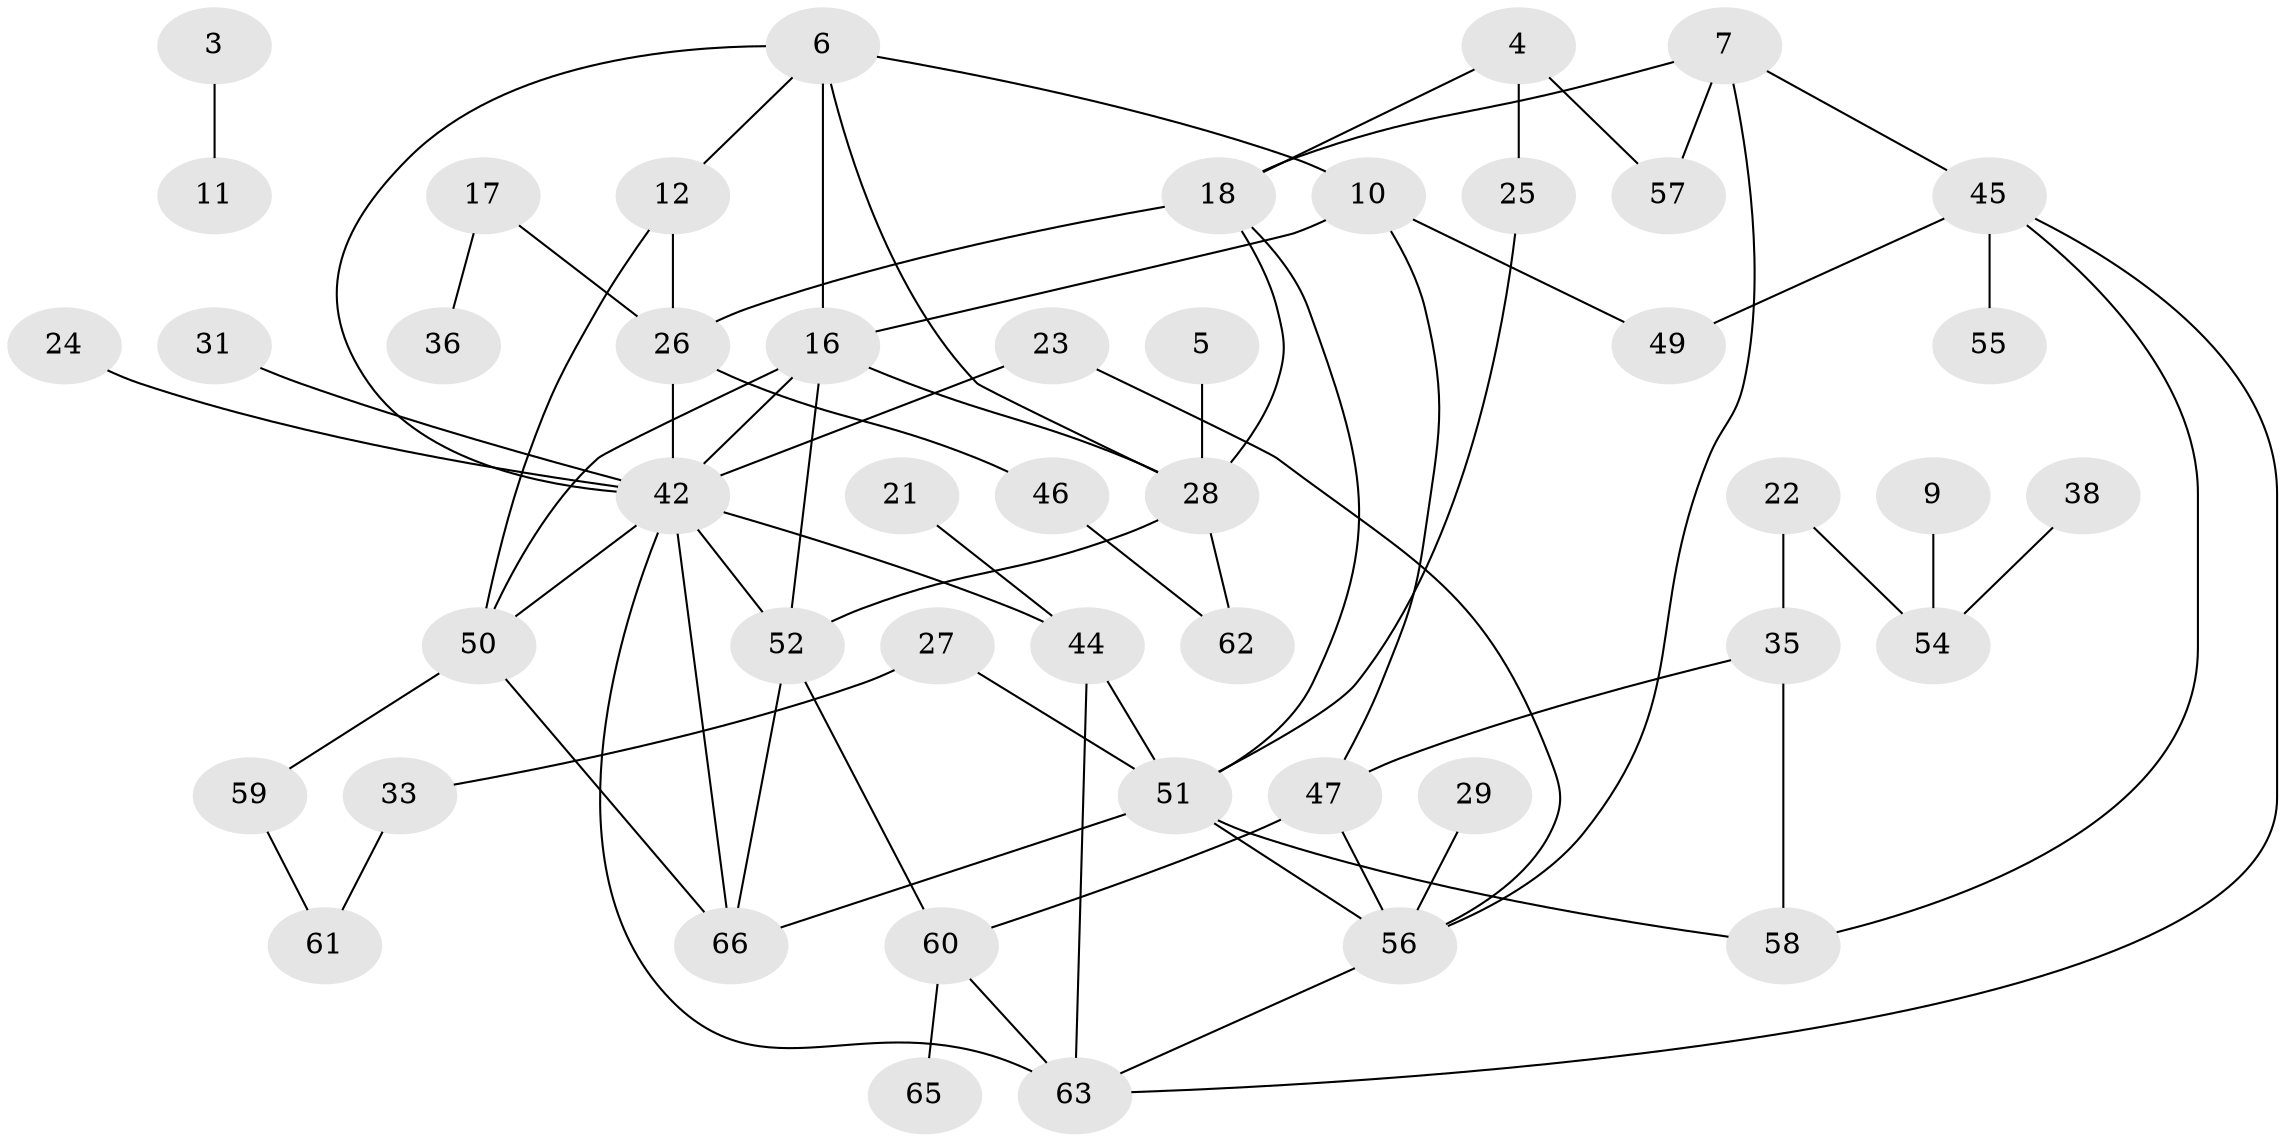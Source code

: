 // original degree distribution, {1: 0.22900763358778625, 2: 0.2900763358778626, 0: 0.1297709923664122, 3: 0.21374045801526717, 5: 0.030534351145038167, 4: 0.06870229007633588, 6: 0.030534351145038167, 8: 0.007633587786259542}
// Generated by graph-tools (version 1.1) at 2025/25/03/09/25 03:25:15]
// undirected, 47 vertices, 73 edges
graph export_dot {
graph [start="1"]
  node [color=gray90,style=filled];
  3;
  4;
  5;
  6;
  7;
  9;
  10;
  11;
  12;
  16;
  17;
  18;
  21;
  22;
  23;
  24;
  25;
  26;
  27;
  28;
  29;
  31;
  33;
  35;
  36;
  38;
  42;
  44;
  45;
  46;
  47;
  49;
  50;
  51;
  52;
  54;
  55;
  56;
  57;
  58;
  59;
  60;
  61;
  62;
  63;
  65;
  66;
  3 -- 11 [weight=1.0];
  4 -- 18 [weight=1.0];
  4 -- 25 [weight=1.0];
  4 -- 57 [weight=1.0];
  5 -- 28 [weight=1.0];
  6 -- 10 [weight=1.0];
  6 -- 12 [weight=1.0];
  6 -- 16 [weight=1.0];
  6 -- 28 [weight=1.0];
  6 -- 42 [weight=1.0];
  7 -- 18 [weight=1.0];
  7 -- 45 [weight=1.0];
  7 -- 56 [weight=1.0];
  7 -- 57 [weight=1.0];
  9 -- 54 [weight=1.0];
  10 -- 16 [weight=1.0];
  10 -- 47 [weight=1.0];
  10 -- 49 [weight=1.0];
  12 -- 26 [weight=1.0];
  12 -- 50 [weight=1.0];
  16 -- 28 [weight=1.0];
  16 -- 42 [weight=1.0];
  16 -- 50 [weight=1.0];
  16 -- 52 [weight=1.0];
  17 -- 26 [weight=1.0];
  17 -- 36 [weight=1.0];
  18 -- 26 [weight=1.0];
  18 -- 28 [weight=1.0];
  18 -- 51 [weight=1.0];
  21 -- 44 [weight=1.0];
  22 -- 35 [weight=1.0];
  22 -- 54 [weight=1.0];
  23 -- 42 [weight=1.0];
  23 -- 56 [weight=1.0];
  24 -- 42 [weight=1.0];
  25 -- 51 [weight=1.0];
  26 -- 42 [weight=1.0];
  26 -- 46 [weight=1.0];
  27 -- 33 [weight=1.0];
  27 -- 51 [weight=1.0];
  28 -- 52 [weight=1.0];
  28 -- 62 [weight=1.0];
  29 -- 56 [weight=1.0];
  31 -- 42 [weight=1.0];
  33 -- 61 [weight=1.0];
  35 -- 47 [weight=1.0];
  35 -- 58 [weight=1.0];
  38 -- 54 [weight=1.0];
  42 -- 44 [weight=2.0];
  42 -- 50 [weight=1.0];
  42 -- 52 [weight=1.0];
  42 -- 63 [weight=1.0];
  42 -- 66 [weight=1.0];
  44 -- 51 [weight=1.0];
  44 -- 63 [weight=1.0];
  45 -- 49 [weight=1.0];
  45 -- 55 [weight=1.0];
  45 -- 58 [weight=1.0];
  45 -- 63 [weight=1.0];
  46 -- 62 [weight=1.0];
  47 -- 56 [weight=1.0];
  47 -- 60 [weight=1.0];
  50 -- 59 [weight=1.0];
  50 -- 66 [weight=1.0];
  51 -- 56 [weight=1.0];
  51 -- 58 [weight=1.0];
  51 -- 66 [weight=1.0];
  52 -- 60 [weight=1.0];
  52 -- 66 [weight=1.0];
  56 -- 63 [weight=1.0];
  59 -- 61 [weight=1.0];
  60 -- 63 [weight=1.0];
  60 -- 65 [weight=1.0];
}
